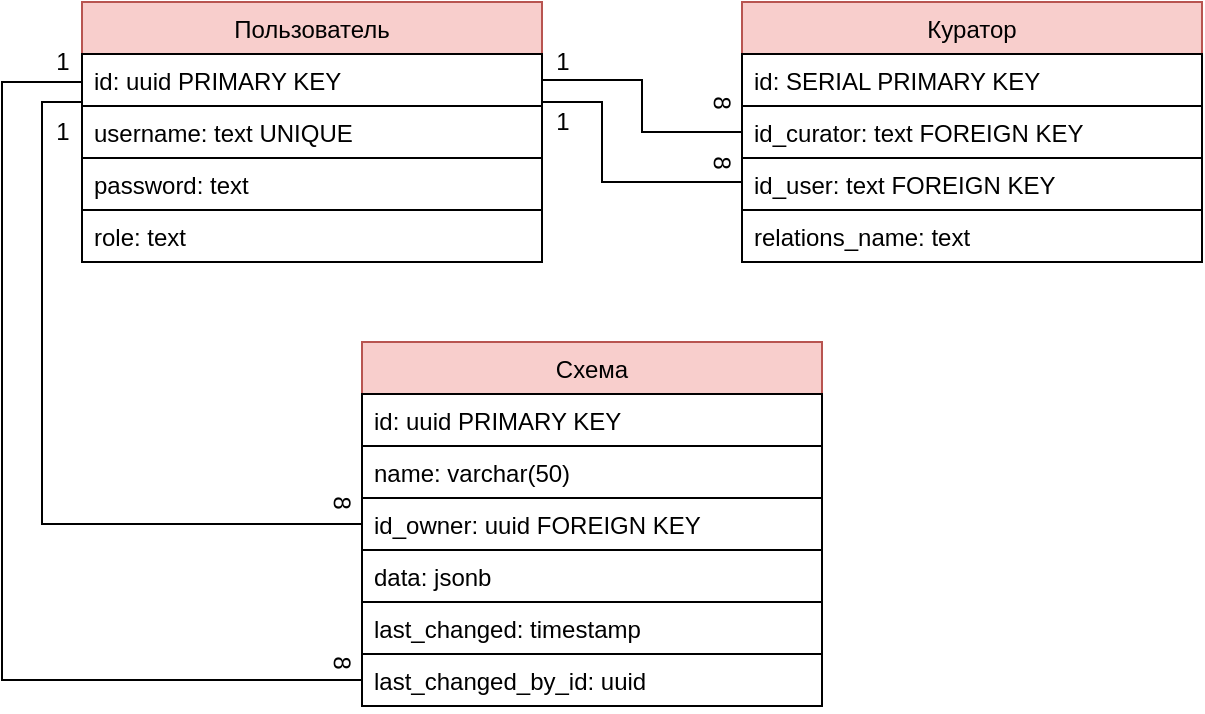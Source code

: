 <mxfile version="13.6.2" type="device"><diagram id="z25RJhuawstR31pnkJng" name="Page-1"><mxGraphModel dx="1008" dy="593" grid="0" gridSize="10" guides="1" tooltips="1" connect="1" arrows="1" fold="1" page="1" pageScale="1" pageWidth="1169" pageHeight="827" math="0" shadow="0"><root><mxCell id="0"/><mxCell id="1" parent="0"/><mxCell id="aaMmTYxd-d3hPNEKWsLs-27" style="edgeStyle=orthogonalEdgeStyle;rounded=0;orthogonalLoop=1;jettySize=auto;html=1;endArrow=none;endFill=0;endSize=10;" parent="1" source="aaMmTYxd-d3hPNEKWsLs-1" target="aaMmTYxd-d3hPNEKWsLs-17" edge="1"><mxGeometry relative="1" as="geometry"><Array as="points"><mxPoint x="220" y="250"/><mxPoint x="220" y="461"/></Array></mxGeometry></mxCell><mxCell id="aaMmTYxd-d3hPNEKWsLs-1" value="Пользователь" style="swimlane;fontStyle=0;childLayout=stackLayout;horizontal=1;startSize=26;fillColor=#f8cecc;horizontalStack=0;resizeParent=1;resizeParentMax=0;resizeLast=0;collapsible=1;marginBottom=0;strokeColor=#b85450;" parent="1" vertex="1"><mxGeometry x="240" y="200" width="230" height="130" as="geometry"/></mxCell><mxCell id="aaMmTYxd-d3hPNEKWsLs-2" value="id: uuid PRIMARY KEY" style="text;fillColor=none;align=left;verticalAlign=top;spacingLeft=4;spacingRight=4;overflow=hidden;rotatable=0;points=[[0,0.5],[1,0.5]];portConstraint=eastwest;strokeColor=#000000;" parent="aaMmTYxd-d3hPNEKWsLs-1" vertex="1"><mxGeometry y="26" width="230" height="26" as="geometry"/></mxCell><mxCell id="aaMmTYxd-d3hPNEKWsLs-3" value="username: text UNIQUE" style="text;fillColor=none;align=left;verticalAlign=top;spacingLeft=4;spacingRight=4;overflow=hidden;rotatable=0;points=[[0,0.5],[1,0.5]];portConstraint=eastwest;strokeColor=#000000;" parent="aaMmTYxd-d3hPNEKWsLs-1" vertex="1"><mxGeometry y="52" width="230" height="26" as="geometry"/></mxCell><mxCell id="aaMmTYxd-d3hPNEKWsLs-5" value="password: text" style="text;fillColor=none;align=left;verticalAlign=top;spacingLeft=4;spacingRight=4;overflow=hidden;rotatable=0;points=[[0,0.5],[1,0.5]];portConstraint=eastwest;strokeColor=#000000;" parent="aaMmTYxd-d3hPNEKWsLs-1" vertex="1"><mxGeometry y="78" width="230" height="26" as="geometry"/></mxCell><mxCell id="aaMmTYxd-d3hPNEKWsLs-4" value="role: text" style="text;fillColor=none;align=left;verticalAlign=top;spacingLeft=4;spacingRight=4;overflow=hidden;rotatable=0;points=[[0,0.5],[1,0.5]];portConstraint=eastwest;strokeColor=#000000;" parent="aaMmTYxd-d3hPNEKWsLs-1" vertex="1"><mxGeometry y="104" width="230" height="26" as="geometry"/></mxCell><mxCell id="aaMmTYxd-d3hPNEKWsLs-23" style="edgeStyle=orthogonalEdgeStyle;rounded=0;orthogonalLoop=1;jettySize=auto;html=1;entryX=1;entryY=0.5;entryDx=0;entryDy=0;endArrow=none;endFill=0;" parent="1" source="aaMmTYxd-d3hPNEKWsLs-11" target="aaMmTYxd-d3hPNEKWsLs-2" edge="1"><mxGeometry relative="1" as="geometry"><Array as="points"><mxPoint x="520" y="265"/><mxPoint x="520" y="239"/></Array></mxGeometry></mxCell><mxCell id="aaMmTYxd-d3hPNEKWsLs-11" value="Куратор" style="swimlane;fontStyle=0;childLayout=stackLayout;horizontal=1;startSize=26;fillColor=#f8cecc;horizontalStack=0;resizeParent=1;resizeParentMax=0;resizeLast=0;collapsible=1;marginBottom=0;strokeColor=#b85450;" parent="1" vertex="1"><mxGeometry x="570" y="200" width="230" height="130" as="geometry"/></mxCell><mxCell id="aaMmTYxd-d3hPNEKWsLs-16" value="id: SERIAL PRIMARY KEY" style="text;fillColor=none;align=left;verticalAlign=top;spacingLeft=4;spacingRight=4;overflow=hidden;rotatable=0;points=[[0,0.5],[1,0.5]];portConstraint=eastwest;strokeColor=#000000;" parent="aaMmTYxd-d3hPNEKWsLs-11" vertex="1"><mxGeometry y="26" width="230" height="26" as="geometry"/></mxCell><mxCell id="aaMmTYxd-d3hPNEKWsLs-12" value="id_curator: text FOREIGN KEY" style="text;fillColor=none;align=left;verticalAlign=top;spacingLeft=4;spacingRight=4;overflow=hidden;rotatable=0;points=[[0,0.5],[1,0.5]];portConstraint=eastwest;strokeColor=#000000;" parent="aaMmTYxd-d3hPNEKWsLs-11" vertex="1"><mxGeometry y="52" width="230" height="26" as="geometry"/></mxCell><mxCell id="aaMmTYxd-d3hPNEKWsLs-13" value="id_user: text FOREIGN KEY" style="text;fillColor=none;align=left;verticalAlign=top;spacingLeft=4;spacingRight=4;overflow=hidden;rotatable=0;points=[[0,0.5],[1,0.5]];portConstraint=eastwest;strokeColor=#000000;" parent="aaMmTYxd-d3hPNEKWsLs-11" vertex="1"><mxGeometry y="78" width="230" height="26" as="geometry"/></mxCell><mxCell id="aaMmTYxd-d3hPNEKWsLs-14" value="relations_name: text" style="text;fillColor=none;align=left;verticalAlign=top;spacingLeft=4;spacingRight=4;overflow=hidden;rotatable=0;points=[[0,0.5],[1,0.5]];portConstraint=eastwest;strokeColor=#000000;" parent="aaMmTYxd-d3hPNEKWsLs-11" vertex="1"><mxGeometry y="104" width="230" height="26" as="geometry"/></mxCell><mxCell id="aaMmTYxd-d3hPNEKWsLs-24" value="1" style="text;html=1;align=center;verticalAlign=middle;resizable=0;points=[];autosize=1;" parent="1" vertex="1"><mxGeometry x="470" y="220" width="20" height="20" as="geometry"/></mxCell><mxCell id="aaMmTYxd-d3hPNEKWsLs-25" value="8" style="text;html=1;align=center;verticalAlign=middle;resizable=0;points=[];autosize=1;rotation=91;" parent="1" vertex="1"><mxGeometry x="550" y="240" width="20" height="20" as="geometry"/></mxCell><mxCell id="aaMmTYxd-d3hPNEKWsLs-28" value="1" style="text;html=1;align=center;verticalAlign=middle;resizable=0;points=[];autosize=1;" parent="1" vertex="1"><mxGeometry x="220" y="255" width="20" height="20" as="geometry"/></mxCell><mxCell id="aaMmTYxd-d3hPNEKWsLs-29" value="8" style="text;html=1;align=center;verticalAlign=middle;resizable=0;points=[];autosize=1;rotation=91;" parent="1" vertex="1"><mxGeometry x="360" y="440" width="20" height="20" as="geometry"/></mxCell><mxCell id="UKtPa-EDrzaCP8pnkUfI-1" style="edgeStyle=orthogonalEdgeStyle;rounded=0;orthogonalLoop=1;jettySize=auto;html=1;endArrow=none;endFill=0;" edge="1" parent="1" source="aaMmTYxd-d3hPNEKWsLs-11" target="aaMmTYxd-d3hPNEKWsLs-2"><mxGeometry relative="1" as="geometry"><mxPoint x="580" y="275" as="sourcePoint"/><mxPoint x="480" y="249" as="targetPoint"/><Array as="points"><mxPoint x="500" y="290"/><mxPoint x="500" y="250"/></Array></mxGeometry></mxCell><mxCell id="UKtPa-EDrzaCP8pnkUfI-2" value="8" style="text;html=1;align=center;verticalAlign=middle;resizable=0;points=[];autosize=1;rotation=91;" vertex="1" parent="1"><mxGeometry x="550" y="270" width="20" height="20" as="geometry"/></mxCell><mxCell id="UKtPa-EDrzaCP8pnkUfI-3" value="1" style="text;html=1;align=center;verticalAlign=middle;resizable=0;points=[];autosize=1;" vertex="1" parent="1"><mxGeometry x="470" y="250" width="20" height="20" as="geometry"/></mxCell><mxCell id="aaMmTYxd-d3hPNEKWsLs-17" value="Схема" style="swimlane;fontStyle=0;childLayout=stackLayout;horizontal=1;startSize=26;fillColor=#f8cecc;horizontalStack=0;resizeParent=1;resizeParentMax=0;resizeLast=0;collapsible=1;marginBottom=0;strokeColor=#b85450;" parent="1" vertex="1"><mxGeometry x="380" y="370" width="230" height="182" as="geometry"/></mxCell><mxCell id="aaMmTYxd-d3hPNEKWsLs-18" value="id: uuid PRIMARY KEY" style="text;fillColor=none;align=left;verticalAlign=top;spacingLeft=4;spacingRight=4;overflow=hidden;rotatable=0;points=[[0,0.5],[1,0.5]];portConstraint=eastwest;strokeColor=#000000;" parent="aaMmTYxd-d3hPNEKWsLs-17" vertex="1"><mxGeometry y="26" width="230" height="26" as="geometry"/></mxCell><mxCell id="UKtPa-EDrzaCP8pnkUfI-4" value="name: varchar(50)" style="text;fillColor=none;align=left;verticalAlign=top;spacingLeft=4;spacingRight=4;overflow=hidden;rotatable=0;points=[[0,0.5],[1,0.5]];portConstraint=eastwest;strokeColor=#000000;" vertex="1" parent="aaMmTYxd-d3hPNEKWsLs-17"><mxGeometry y="52" width="230" height="26" as="geometry"/></mxCell><mxCell id="aaMmTYxd-d3hPNEKWsLs-19" value="id_owner: uuid FOREIGN KEY" style="text;fillColor=none;align=left;verticalAlign=top;spacingLeft=4;spacingRight=4;overflow=hidden;rotatable=0;points=[[0,0.5],[1,0.5]];portConstraint=eastwest;strokeColor=#000000;" parent="aaMmTYxd-d3hPNEKWsLs-17" vertex="1"><mxGeometry y="78" width="230" height="26" as="geometry"/></mxCell><mxCell id="aaMmTYxd-d3hPNEKWsLs-20" value="data: jsonb" style="text;fillColor=none;align=left;verticalAlign=top;spacingLeft=4;spacingRight=4;overflow=hidden;rotatable=0;points=[[0,0.5],[1,0.5]];portConstraint=eastwest;strokeColor=#000000;" parent="aaMmTYxd-d3hPNEKWsLs-17" vertex="1"><mxGeometry y="104" width="230" height="26" as="geometry"/></mxCell><mxCell id="aaMmTYxd-d3hPNEKWsLs-21" value="last_changed: timestamp" style="text;fillColor=none;align=left;verticalAlign=top;spacingLeft=4;spacingRight=4;overflow=hidden;rotatable=0;points=[[0,0.5],[1,0.5]];portConstraint=eastwest;strokeColor=#000000;" parent="aaMmTYxd-d3hPNEKWsLs-17" vertex="1"><mxGeometry y="130" width="230" height="26" as="geometry"/></mxCell><mxCell id="UKtPa-EDrzaCP8pnkUfI-5" value="last_changed_by_id: uuid" style="text;fillColor=none;align=left;verticalAlign=top;spacingLeft=4;spacingRight=4;overflow=hidden;rotatable=0;points=[[0,0.5],[1,0.5]];portConstraint=eastwest;strokeColor=#000000;" vertex="1" parent="aaMmTYxd-d3hPNEKWsLs-17"><mxGeometry y="156" width="230" height="26" as="geometry"/></mxCell><mxCell id="UKtPa-EDrzaCP8pnkUfI-6" style="edgeStyle=orthogonalEdgeStyle;rounded=0;orthogonalLoop=1;jettySize=auto;html=1;endArrow=none;endFill=0;endSize=10;" edge="1" parent="1" source="aaMmTYxd-d3hPNEKWsLs-2" target="UKtPa-EDrzaCP8pnkUfI-5"><mxGeometry relative="1" as="geometry"><mxPoint x="220" y="240" as="sourcePoint"/><mxPoint x="360" y="526" as="targetPoint"/><Array as="points"><mxPoint x="200" y="240"/><mxPoint x="200" y="539"/></Array></mxGeometry></mxCell><mxCell id="UKtPa-EDrzaCP8pnkUfI-7" value="8" style="text;html=1;align=center;verticalAlign=middle;resizable=0;points=[];autosize=1;rotation=91;" vertex="1" parent="1"><mxGeometry x="360" y="520" width="20" height="20" as="geometry"/></mxCell><mxCell id="UKtPa-EDrzaCP8pnkUfI-8" value="1" style="text;html=1;align=center;verticalAlign=middle;resizable=0;points=[];autosize=1;" vertex="1" parent="1"><mxGeometry x="220" y="220" width="20" height="20" as="geometry"/></mxCell></root></mxGraphModel></diagram></mxfile>